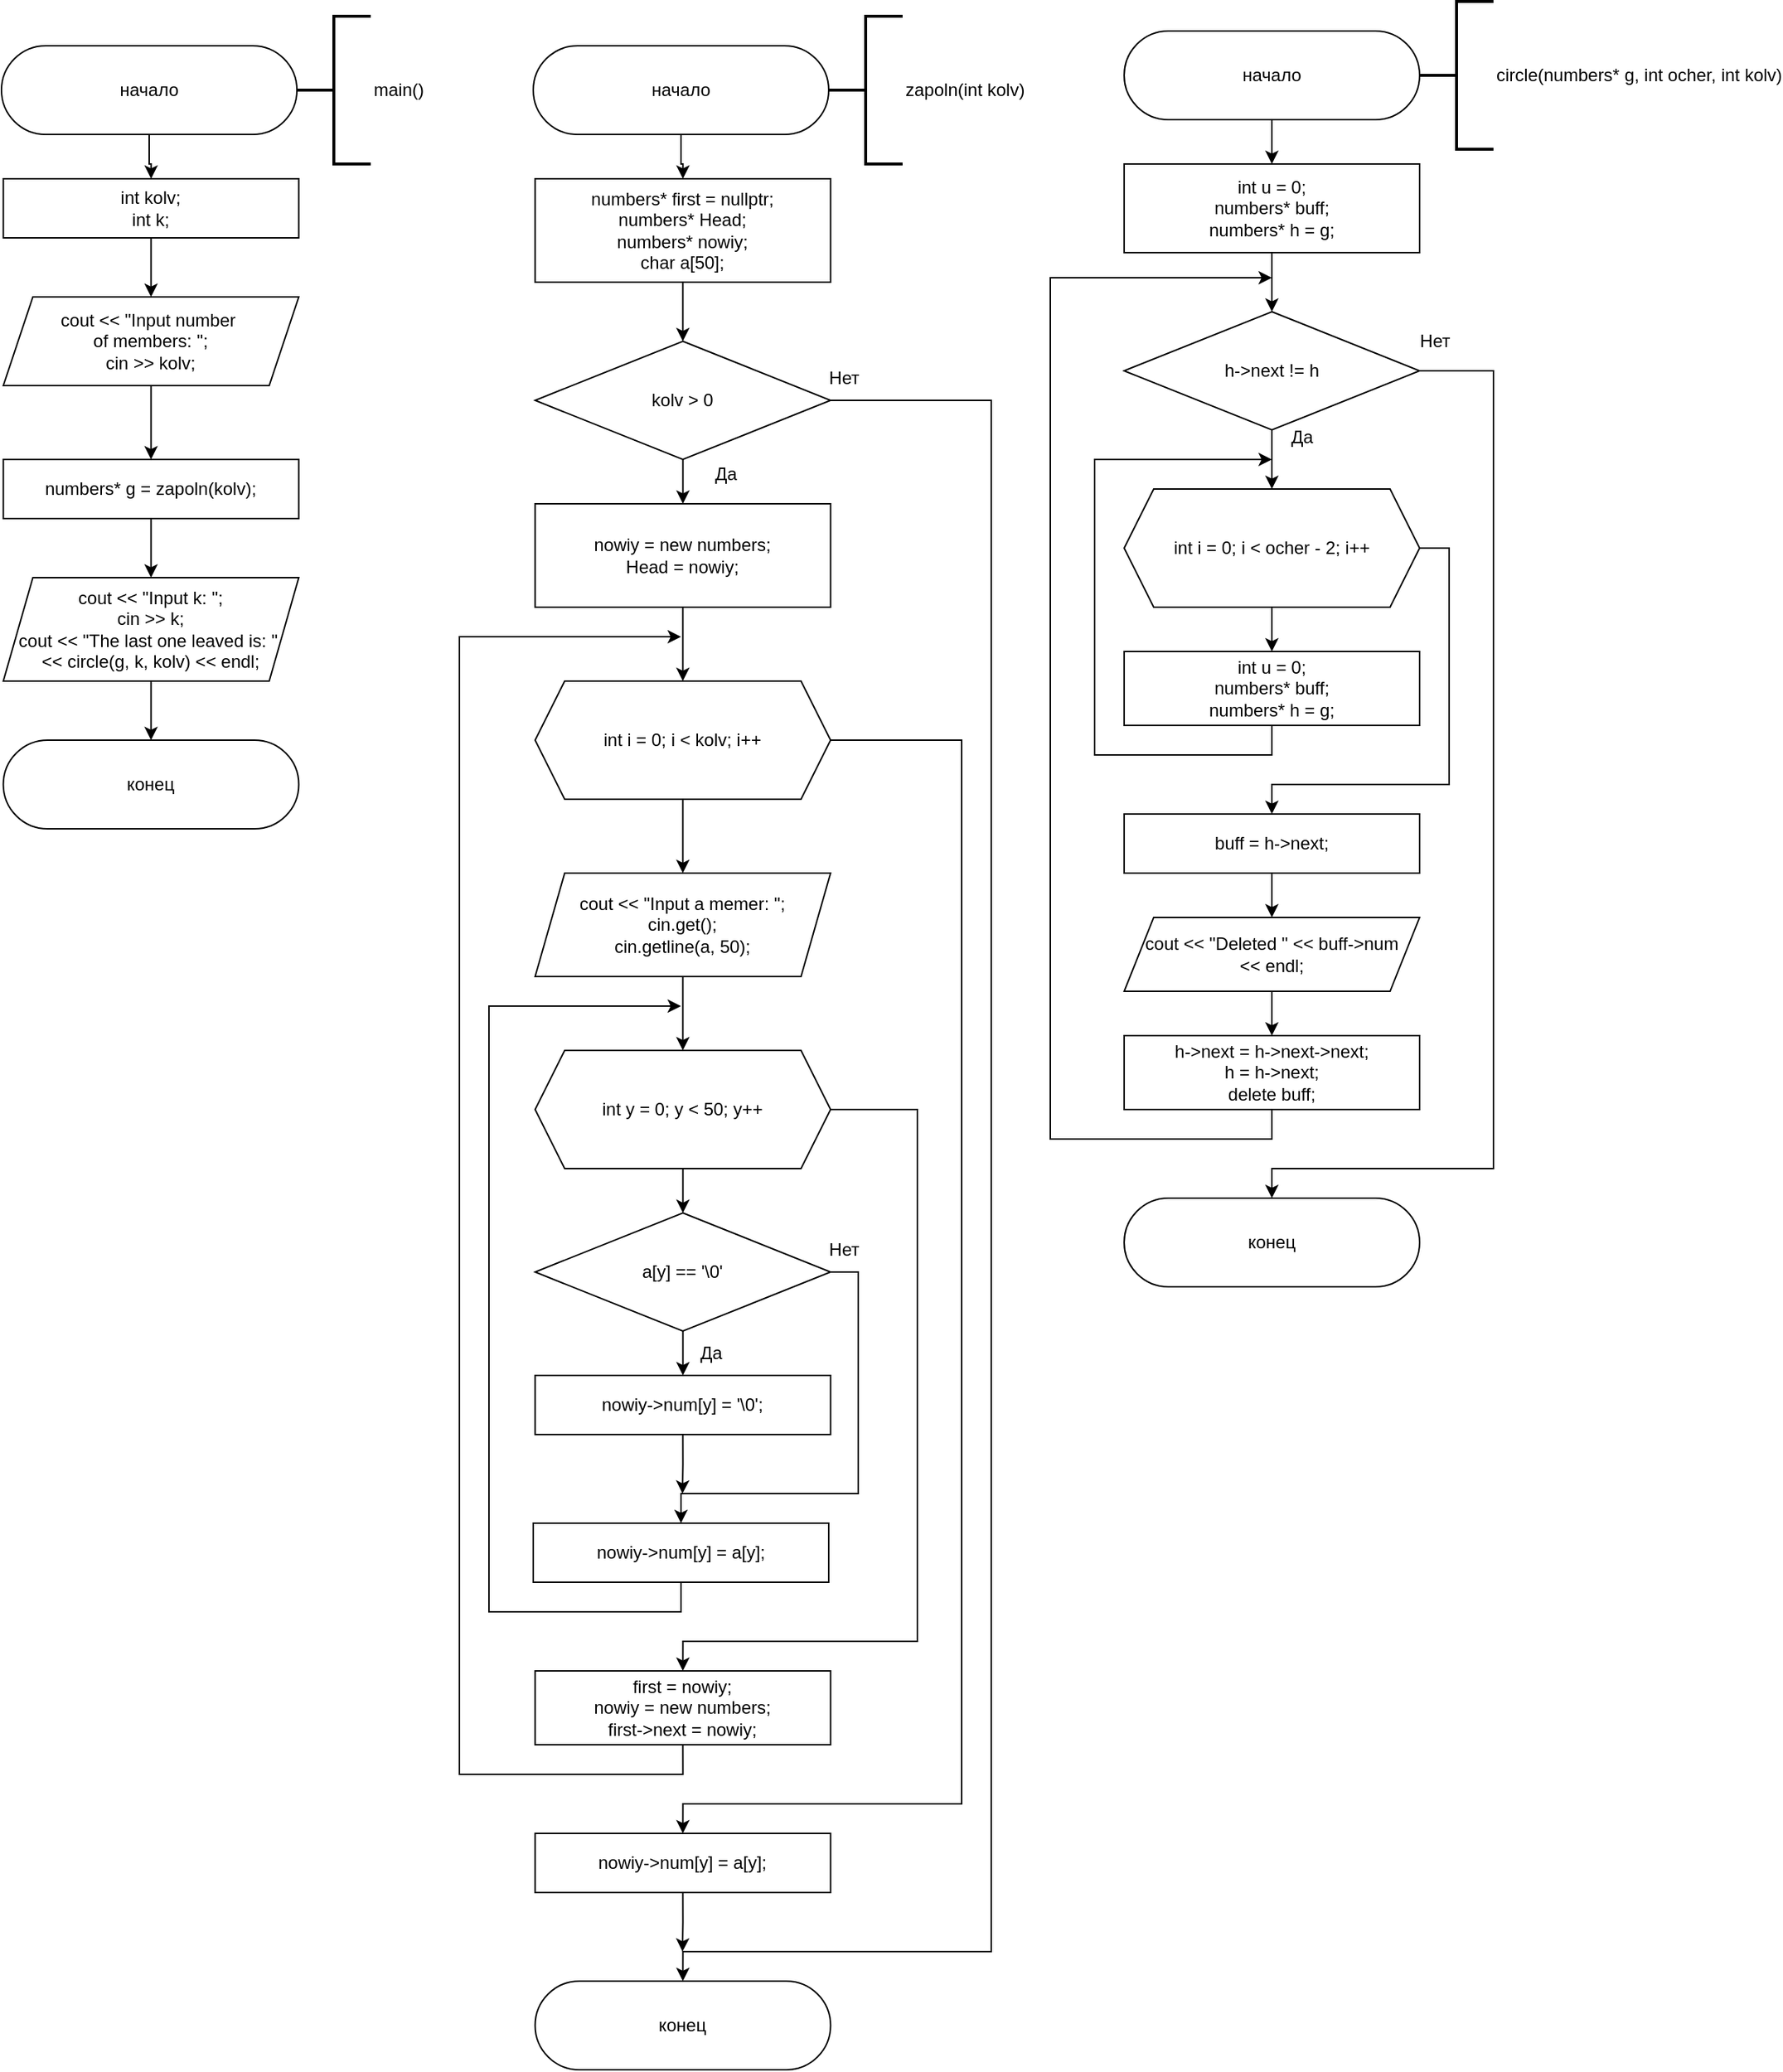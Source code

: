 <mxfile version="21.1.1" type="device">
  <diagram name="Page-1" id="xbSKTqBf5pUAqZdmoA25">
    <mxGraphModel dx="731" dy="1718" grid="1" gridSize="10" guides="1" tooltips="1" connect="1" arrows="1" fold="1" page="1" pageScale="1" pageWidth="850" pageHeight="1100" math="0" shadow="0">
      <root>
        <mxCell id="0" />
        <mxCell id="1" parent="0" />
        <mxCell id="XoFY7Ahva4gUg5IXjVFd-1" value="" style="edgeStyle=orthogonalEdgeStyle;rounded=0;orthogonalLoop=1;jettySize=auto;html=1;" edge="1" parent="1" source="XoFY7Ahva4gUg5IXjVFd-2" target="XoFY7Ahva4gUg5IXjVFd-4">
          <mxGeometry relative="1" as="geometry" />
        </mxCell>
        <mxCell id="XoFY7Ahva4gUg5IXjVFd-2" value="начало" style="rounded=1;whiteSpace=wrap;html=1;arcSize=50;" vertex="1" parent="1">
          <mxGeometry x="80" y="20" width="200" height="60" as="geometry" />
        </mxCell>
        <mxCell id="XoFY7Ahva4gUg5IXjVFd-12" value="" style="edgeStyle=orthogonalEdgeStyle;rounded=0;orthogonalLoop=1;jettySize=auto;html=1;" edge="1" parent="1" source="XoFY7Ahva4gUg5IXjVFd-4" target="XoFY7Ahva4gUg5IXjVFd-11">
          <mxGeometry relative="1" as="geometry" />
        </mxCell>
        <mxCell id="XoFY7Ahva4gUg5IXjVFd-4" value="&lt;div&gt;int kolv;&lt;/div&gt;&lt;div&gt;	int k;&lt;/div&gt;" style="whiteSpace=wrap;html=1;" vertex="1" parent="1">
          <mxGeometry x="81.25" y="110" width="200" height="40" as="geometry" />
        </mxCell>
        <mxCell id="XoFY7Ahva4gUg5IXjVFd-5" value="main()" style="strokeWidth=2;html=1;shape=mxgraph.flowchart.annotation_2;align=left;labelPosition=right;pointerEvents=1;" vertex="1" parent="1">
          <mxGeometry x="280" width="50" height="100" as="geometry" />
        </mxCell>
        <mxCell id="XoFY7Ahva4gUg5IXjVFd-14" value="" style="edgeStyle=orthogonalEdgeStyle;rounded=0;orthogonalLoop=1;jettySize=auto;html=1;" edge="1" parent="1" source="XoFY7Ahva4gUg5IXjVFd-11" target="XoFY7Ahva4gUg5IXjVFd-13">
          <mxGeometry relative="1" as="geometry" />
        </mxCell>
        <mxCell id="XoFY7Ahva4gUg5IXjVFd-11" value="&lt;div&gt;cout &amp;lt;&amp;lt; &quot;Input number&amp;nbsp;&lt;/div&gt;&lt;div&gt;of members: &quot;;&lt;/div&gt;&lt;div&gt;	cin &amp;gt;&amp;gt; kolv;&lt;/div&gt;" style="shape=parallelogram;perimeter=parallelogramPerimeter;whiteSpace=wrap;html=1;fixedSize=1;" vertex="1" parent="1">
          <mxGeometry x="81.25" y="190" width="200" height="60" as="geometry" />
        </mxCell>
        <mxCell id="XoFY7Ahva4gUg5IXjVFd-17" value="" style="edgeStyle=orthogonalEdgeStyle;rounded=0;orthogonalLoop=1;jettySize=auto;html=1;" edge="1" parent="1" source="XoFY7Ahva4gUg5IXjVFd-13" target="XoFY7Ahva4gUg5IXjVFd-15">
          <mxGeometry relative="1" as="geometry" />
        </mxCell>
        <mxCell id="XoFY7Ahva4gUg5IXjVFd-13" value="numbers* g = zapoln(kolv);" style="whiteSpace=wrap;html=1;" vertex="1" parent="1">
          <mxGeometry x="81.25" y="300" width="200" height="40" as="geometry" />
        </mxCell>
        <mxCell id="XoFY7Ahva4gUg5IXjVFd-19" value="" style="edgeStyle=orthogonalEdgeStyle;rounded=0;orthogonalLoop=1;jettySize=auto;html=1;" edge="1" parent="1" source="XoFY7Ahva4gUg5IXjVFd-15" target="XoFY7Ahva4gUg5IXjVFd-18">
          <mxGeometry relative="1" as="geometry" />
        </mxCell>
        <mxCell id="XoFY7Ahva4gUg5IXjVFd-15" value="&lt;div&gt;cout &amp;lt;&amp;lt; &quot;Input k: &quot;;&lt;/div&gt;&lt;div&gt;	cin &amp;gt;&amp;gt; k;&lt;/div&gt;&lt;div&gt;&lt;span style=&quot;&quot;&gt;	&lt;/span&gt;cout &amp;lt;&amp;lt; &quot;The last one leaved&amp;nbsp;&lt;span style=&quot;background-color: initial;&quot;&gt;is: &quot;&amp;nbsp;&lt;/span&gt;&lt;/div&gt;&lt;div&gt;&lt;span style=&quot;background-color: initial;&quot;&gt;&amp;lt;&amp;lt; circle(g, k, kolv) &amp;lt;&amp;lt; endl;&lt;/span&gt;&lt;/div&gt;" style="shape=parallelogram;perimeter=parallelogramPerimeter;whiteSpace=wrap;html=1;fixedSize=1;" vertex="1" parent="1">
          <mxGeometry x="81.25" y="380" width="200" height="70" as="geometry" />
        </mxCell>
        <mxCell id="XoFY7Ahva4gUg5IXjVFd-18" value="конец" style="rounded=1;whiteSpace=wrap;html=1;arcSize=50;" vertex="1" parent="1">
          <mxGeometry x="81.25" y="490" width="200" height="60" as="geometry" />
        </mxCell>
        <mxCell id="XoFY7Ahva4gUg5IXjVFd-20" value="" style="edgeStyle=orthogonalEdgeStyle;rounded=0;orthogonalLoop=1;jettySize=auto;html=1;" edge="1" parent="1" source="XoFY7Ahva4gUg5IXjVFd-21" target="XoFY7Ahva4gUg5IXjVFd-22">
          <mxGeometry relative="1" as="geometry" />
        </mxCell>
        <mxCell id="XoFY7Ahva4gUg5IXjVFd-21" value="начало" style="rounded=1;whiteSpace=wrap;html=1;arcSize=50;" vertex="1" parent="1">
          <mxGeometry x="440" y="20" width="200" height="60" as="geometry" />
        </mxCell>
        <mxCell id="XoFY7Ahva4gUg5IXjVFd-29" value="" style="edgeStyle=orthogonalEdgeStyle;rounded=0;orthogonalLoop=1;jettySize=auto;html=1;" edge="1" parent="1" source="XoFY7Ahva4gUg5IXjVFd-22" target="XoFY7Ahva4gUg5IXjVFd-28">
          <mxGeometry relative="1" as="geometry" />
        </mxCell>
        <mxCell id="XoFY7Ahva4gUg5IXjVFd-22" value="&lt;div&gt;numbers* first = nullptr;&lt;/div&gt;&lt;div&gt;	numbers* Head;&lt;/div&gt;&lt;div&gt;&lt;span style=&quot;&quot;&gt;	&lt;/span&gt;numbers* nowiy;&lt;/div&gt;&lt;div&gt;&lt;span style=&quot;&quot;&gt;	&lt;/span&gt;char a[50];&lt;/div&gt;" style="whiteSpace=wrap;html=1;" vertex="1" parent="1">
          <mxGeometry x="441.25" y="110" width="200" height="70" as="geometry" />
        </mxCell>
        <mxCell id="XoFY7Ahva4gUg5IXjVFd-23" value="zapoln(int kolv)" style="strokeWidth=2;html=1;shape=mxgraph.flowchart.annotation_2;align=left;labelPosition=right;pointerEvents=1;" vertex="1" parent="1">
          <mxGeometry x="640" width="50" height="100" as="geometry" />
        </mxCell>
        <mxCell id="XoFY7Ahva4gUg5IXjVFd-31" value="" style="edgeStyle=orthogonalEdgeStyle;rounded=0;orthogonalLoop=1;jettySize=auto;html=1;" edge="1" parent="1" source="XoFY7Ahva4gUg5IXjVFd-28" target="XoFY7Ahva4gUg5IXjVFd-30">
          <mxGeometry relative="1" as="geometry" />
        </mxCell>
        <mxCell id="XoFY7Ahva4gUg5IXjVFd-58" style="edgeStyle=orthogonalEdgeStyle;rounded=0;orthogonalLoop=1;jettySize=auto;html=1;exitX=1;exitY=0.5;exitDx=0;exitDy=0;entryX=0.5;entryY=0;entryDx=0;entryDy=0;" edge="1" parent="1" source="XoFY7Ahva4gUg5IXjVFd-28" target="XoFY7Ahva4gUg5IXjVFd-56">
          <mxGeometry relative="1" as="geometry">
            <mxPoint x="740" y="1321.6" as="targetPoint" />
            <Array as="points">
              <mxPoint x="750" y="260" />
              <mxPoint x="750" y="1310" />
              <mxPoint x="541" y="1310" />
            </Array>
          </mxGeometry>
        </mxCell>
        <mxCell id="XoFY7Ahva4gUg5IXjVFd-28" value="kolv &amp;gt; 0" style="rhombus;whiteSpace=wrap;html=1;" vertex="1" parent="1">
          <mxGeometry x="441.25" y="220" width="200" height="80" as="geometry" />
        </mxCell>
        <mxCell id="XoFY7Ahva4gUg5IXjVFd-36" value="" style="edgeStyle=orthogonalEdgeStyle;rounded=0;orthogonalLoop=1;jettySize=auto;html=1;" edge="1" parent="1" source="XoFY7Ahva4gUg5IXjVFd-30" target="XoFY7Ahva4gUg5IXjVFd-35">
          <mxGeometry relative="1" as="geometry" />
        </mxCell>
        <mxCell id="XoFY7Ahva4gUg5IXjVFd-30" value="&lt;div&gt;nowiy = new numbers;&lt;/div&gt;&lt;div&gt;		Head = nowiy;&lt;/div&gt;" style="whiteSpace=wrap;html=1;" vertex="1" parent="1">
          <mxGeometry x="441.25" y="330" width="200" height="70" as="geometry" />
        </mxCell>
        <mxCell id="XoFY7Ahva4gUg5IXjVFd-32" value="Да" style="text;html=1;align=center;verticalAlign=middle;resizable=0;points=[];autosize=1;strokeColor=none;fillColor=none;" vertex="1" parent="1">
          <mxGeometry x="550" y="295" width="40" height="30" as="geometry" />
        </mxCell>
        <mxCell id="XoFY7Ahva4gUg5IXjVFd-34" value="Нет" style="text;html=1;align=center;verticalAlign=middle;resizable=0;points=[];autosize=1;strokeColor=none;fillColor=none;" vertex="1" parent="1">
          <mxGeometry x="630" y="230" width="40" height="30" as="geometry" />
        </mxCell>
        <mxCell id="XoFY7Ahva4gUg5IXjVFd-38" value="" style="edgeStyle=orthogonalEdgeStyle;rounded=0;orthogonalLoop=1;jettySize=auto;html=1;" edge="1" parent="1" source="XoFY7Ahva4gUg5IXjVFd-35" target="XoFY7Ahva4gUg5IXjVFd-37">
          <mxGeometry relative="1" as="geometry" />
        </mxCell>
        <mxCell id="XoFY7Ahva4gUg5IXjVFd-39" style="edgeStyle=orthogonalEdgeStyle;rounded=0;orthogonalLoop=1;jettySize=auto;html=1;exitX=1;exitY=0.5;exitDx=0;exitDy=0;entryX=0.5;entryY=0;entryDx=0;entryDy=0;" edge="1" parent="1" source="XoFY7Ahva4gUg5IXjVFd-35" target="XoFY7Ahva4gUg5IXjVFd-54">
          <mxGeometry relative="1" as="geometry">
            <mxPoint x="720" y="1190" as="targetPoint" />
            <Array as="points">
              <mxPoint x="730" y="490" />
              <mxPoint x="730" y="1210" />
              <mxPoint x="541" y="1210" />
            </Array>
          </mxGeometry>
        </mxCell>
        <mxCell id="XoFY7Ahva4gUg5IXjVFd-35" value="int i = 0; i &amp;lt; kolv; i++" style="shape=hexagon;perimeter=hexagonPerimeter2;whiteSpace=wrap;html=1;fixedSize=1;" vertex="1" parent="1">
          <mxGeometry x="441.25" y="450" width="200" height="80" as="geometry" />
        </mxCell>
        <mxCell id="XoFY7Ahva4gUg5IXjVFd-41" value="" style="edgeStyle=orthogonalEdgeStyle;rounded=0;orthogonalLoop=1;jettySize=auto;html=1;" edge="1" parent="1" source="XoFY7Ahva4gUg5IXjVFd-37" target="XoFY7Ahva4gUg5IXjVFd-40">
          <mxGeometry relative="1" as="geometry" />
        </mxCell>
        <mxCell id="XoFY7Ahva4gUg5IXjVFd-37" value="&lt;div&gt;cout &amp;lt;&amp;lt; &quot;Input a memer: &quot;;&lt;/div&gt;&lt;div&gt;		cin.get();&lt;/div&gt;&lt;div&gt;&lt;span style=&quot;&quot;&gt;		&lt;/span&gt;cin.getline(a, 50);&lt;/div&gt;" style="shape=parallelogram;perimeter=parallelogramPerimeter;whiteSpace=wrap;html=1;fixedSize=1;" vertex="1" parent="1">
          <mxGeometry x="441.25" y="580" width="200" height="70" as="geometry" />
        </mxCell>
        <mxCell id="XoFY7Ahva4gUg5IXjVFd-43" value="" style="edgeStyle=orthogonalEdgeStyle;rounded=0;orthogonalLoop=1;jettySize=auto;html=1;" edge="1" parent="1" source="XoFY7Ahva4gUg5IXjVFd-40" target="XoFY7Ahva4gUg5IXjVFd-42">
          <mxGeometry relative="1" as="geometry" />
        </mxCell>
        <mxCell id="XoFY7Ahva4gUg5IXjVFd-52" style="edgeStyle=orthogonalEdgeStyle;rounded=0;orthogonalLoop=1;jettySize=auto;html=1;exitX=1;exitY=0.5;exitDx=0;exitDy=0;entryX=0.5;entryY=0;entryDx=0;entryDy=0;" edge="1" parent="1" source="XoFY7Ahva4gUg5IXjVFd-40" target="XoFY7Ahva4gUg5IXjVFd-51">
          <mxGeometry relative="1" as="geometry">
            <mxPoint x="690" y="1104.8" as="targetPoint" />
            <Array as="points">
              <mxPoint x="700" y="740" />
              <mxPoint x="700" y="1100" />
              <mxPoint x="541" y="1100" />
            </Array>
          </mxGeometry>
        </mxCell>
        <mxCell id="XoFY7Ahva4gUg5IXjVFd-40" value="int y = 0; y &amp;lt; 50; y++" style="shape=hexagon;perimeter=hexagonPerimeter2;whiteSpace=wrap;html=1;fixedSize=1;" vertex="1" parent="1">
          <mxGeometry x="441.25" y="700" width="200" height="80" as="geometry" />
        </mxCell>
        <mxCell id="XoFY7Ahva4gUg5IXjVFd-45" value="" style="edgeStyle=orthogonalEdgeStyle;rounded=0;orthogonalLoop=1;jettySize=auto;html=1;" edge="1" parent="1" source="XoFY7Ahva4gUg5IXjVFd-42" target="XoFY7Ahva4gUg5IXjVFd-44">
          <mxGeometry relative="1" as="geometry" />
        </mxCell>
        <mxCell id="XoFY7Ahva4gUg5IXjVFd-47" style="edgeStyle=orthogonalEdgeStyle;rounded=0;orthogonalLoop=1;jettySize=auto;html=1;exitX=1;exitY=0.5;exitDx=0;exitDy=0;entryX=0.5;entryY=0;entryDx=0;entryDy=0;" edge="1" parent="1" source="XoFY7Ahva4gUg5IXjVFd-42" target="XoFY7Ahva4gUg5IXjVFd-48">
          <mxGeometry relative="1" as="geometry">
            <mxPoint x="676" y="980" as="targetPoint" />
            <Array as="points">
              <mxPoint x="660" y="850" />
              <mxPoint x="660" y="1000" />
              <mxPoint x="540" y="1000" />
            </Array>
          </mxGeometry>
        </mxCell>
        <mxCell id="XoFY7Ahva4gUg5IXjVFd-42" value="a[y] == &#39;\0&#39;" style="rhombus;whiteSpace=wrap;html=1;" vertex="1" parent="1">
          <mxGeometry x="441.25" y="810" width="200" height="80" as="geometry" />
        </mxCell>
        <mxCell id="XoFY7Ahva4gUg5IXjVFd-49" style="edgeStyle=orthogonalEdgeStyle;rounded=0;orthogonalLoop=1;jettySize=auto;html=1;exitX=0.5;exitY=1;exitDx=0;exitDy=0;" edge="1" parent="1" source="XoFY7Ahva4gUg5IXjVFd-44">
          <mxGeometry relative="1" as="geometry">
            <mxPoint x="541" y="1000" as="targetPoint" />
          </mxGeometry>
        </mxCell>
        <mxCell id="XoFY7Ahva4gUg5IXjVFd-44" value="nowiy-&amp;gt;num[y] = &#39;\0&#39;;" style="whiteSpace=wrap;html=1;" vertex="1" parent="1">
          <mxGeometry x="441.25" y="920" width="200" height="40" as="geometry" />
        </mxCell>
        <mxCell id="XoFY7Ahva4gUg5IXjVFd-46" value="Да" style="text;html=1;align=center;verticalAlign=middle;resizable=0;points=[];autosize=1;strokeColor=none;fillColor=none;" vertex="1" parent="1">
          <mxGeometry x="540" y="890" width="40" height="30" as="geometry" />
        </mxCell>
        <mxCell id="XoFY7Ahva4gUg5IXjVFd-50" style="edgeStyle=orthogonalEdgeStyle;rounded=0;orthogonalLoop=1;jettySize=auto;html=1;exitX=0.5;exitY=1;exitDx=0;exitDy=0;" edge="1" parent="1" source="XoFY7Ahva4gUg5IXjVFd-48">
          <mxGeometry relative="1" as="geometry">
            <mxPoint x="540" y="670" as="targetPoint" />
            <Array as="points">
              <mxPoint x="540" y="1080" />
              <mxPoint x="410" y="1080" />
              <mxPoint x="410" y="670" />
            </Array>
          </mxGeometry>
        </mxCell>
        <mxCell id="XoFY7Ahva4gUg5IXjVFd-48" value="nowiy-&amp;gt;num[y] = a[y];" style="whiteSpace=wrap;html=1;" vertex="1" parent="1">
          <mxGeometry x="440" y="1020" width="200" height="40" as="geometry" />
        </mxCell>
        <mxCell id="XoFY7Ahva4gUg5IXjVFd-55" style="edgeStyle=orthogonalEdgeStyle;rounded=0;orthogonalLoop=1;jettySize=auto;html=1;exitX=0.5;exitY=1;exitDx=0;exitDy=0;" edge="1" parent="1" source="XoFY7Ahva4gUg5IXjVFd-51">
          <mxGeometry relative="1" as="geometry">
            <mxPoint x="540" y="420" as="targetPoint" />
            <Array as="points">
              <mxPoint x="541" y="1190" />
              <mxPoint x="390" y="1190" />
              <mxPoint x="390" y="420" />
            </Array>
          </mxGeometry>
        </mxCell>
        <mxCell id="XoFY7Ahva4gUg5IXjVFd-51" value="&lt;div&gt;first = nowiy;&lt;/div&gt;&lt;div&gt;		nowiy = new numbers;&lt;/div&gt;&lt;div&gt;&lt;span style=&quot;&quot;&gt;		&lt;/span&gt;first-&amp;gt;next = nowiy;&lt;/div&gt;" style="whiteSpace=wrap;html=1;" vertex="1" parent="1">
          <mxGeometry x="441.25" y="1120" width="200" height="50" as="geometry" />
        </mxCell>
        <mxCell id="XoFY7Ahva4gUg5IXjVFd-60" style="edgeStyle=orthogonalEdgeStyle;rounded=0;orthogonalLoop=1;jettySize=auto;html=1;exitX=0.5;exitY=1;exitDx=0;exitDy=0;" edge="1" parent="1" source="XoFY7Ahva4gUg5IXjVFd-54">
          <mxGeometry relative="1" as="geometry">
            <mxPoint x="541" y="1310" as="targetPoint" />
          </mxGeometry>
        </mxCell>
        <mxCell id="XoFY7Ahva4gUg5IXjVFd-54" value="nowiy-&amp;gt;num[y] = a[y];" style="whiteSpace=wrap;html=1;" vertex="1" parent="1">
          <mxGeometry x="441.25" y="1230" width="200" height="40" as="geometry" />
        </mxCell>
        <mxCell id="XoFY7Ahva4gUg5IXjVFd-56" value="конец" style="rounded=1;whiteSpace=wrap;html=1;arcSize=50;" vertex="1" parent="1">
          <mxGeometry x="441.25" y="1330" width="200" height="60" as="geometry" />
        </mxCell>
        <mxCell id="XoFY7Ahva4gUg5IXjVFd-61" value="" style="edgeStyle=orthogonalEdgeStyle;rounded=0;orthogonalLoop=1;jettySize=auto;html=1;" edge="1" parent="1" source="XoFY7Ahva4gUg5IXjVFd-62" target="XoFY7Ahva4gUg5IXjVFd-63">
          <mxGeometry relative="1" as="geometry" />
        </mxCell>
        <mxCell id="XoFY7Ahva4gUg5IXjVFd-62" value="начало" style="rounded=1;whiteSpace=wrap;html=1;arcSize=50;" vertex="1" parent="1">
          <mxGeometry x="840" y="10" width="200" height="60" as="geometry" />
        </mxCell>
        <mxCell id="XoFY7Ahva4gUg5IXjVFd-66" value="" style="edgeStyle=orthogonalEdgeStyle;rounded=0;orthogonalLoop=1;jettySize=auto;html=1;" edge="1" parent="1" source="XoFY7Ahva4gUg5IXjVFd-63" target="XoFY7Ahva4gUg5IXjVFd-65">
          <mxGeometry relative="1" as="geometry" />
        </mxCell>
        <mxCell id="XoFY7Ahva4gUg5IXjVFd-63" value="&lt;div&gt;int u = 0;&lt;/div&gt;&lt;div&gt;	numbers* buff;&lt;/div&gt;&lt;div&gt;&lt;span style=&quot;&quot;&gt;	&lt;/span&gt;numbers* h = g;&lt;/div&gt;" style="whiteSpace=wrap;html=1;" vertex="1" parent="1">
          <mxGeometry x="840" y="100" width="200" height="60" as="geometry" />
        </mxCell>
        <mxCell id="XoFY7Ahva4gUg5IXjVFd-64" value="circle(numbers* g, int ocher, int kolv)" style="strokeWidth=2;html=1;shape=mxgraph.flowchart.annotation_2;align=left;labelPosition=right;pointerEvents=1;" vertex="1" parent="1">
          <mxGeometry x="1040" y="-10" width="50" height="100" as="geometry" />
        </mxCell>
        <mxCell id="XoFY7Ahva4gUg5IXjVFd-69" value="" style="edgeStyle=orthogonalEdgeStyle;rounded=0;orthogonalLoop=1;jettySize=auto;html=1;" edge="1" parent="1" source="XoFY7Ahva4gUg5IXjVFd-65" target="XoFY7Ahva4gUg5IXjVFd-68">
          <mxGeometry relative="1" as="geometry" />
        </mxCell>
        <mxCell id="XoFY7Ahva4gUg5IXjVFd-83" style="edgeStyle=orthogonalEdgeStyle;rounded=0;orthogonalLoop=1;jettySize=auto;html=1;exitX=1;exitY=0.5;exitDx=0;exitDy=0;entryX=0.5;entryY=0;entryDx=0;entryDy=0;" edge="1" parent="1" source="XoFY7Ahva4gUg5IXjVFd-65" target="XoFY7Ahva4gUg5IXjVFd-81">
          <mxGeometry relative="1" as="geometry">
            <mxPoint x="1070" y="780" as="targetPoint" />
            <Array as="points">
              <mxPoint x="1090" y="240" />
              <mxPoint x="1090" y="780" />
              <mxPoint x="940" y="780" />
            </Array>
          </mxGeometry>
        </mxCell>
        <mxCell id="XoFY7Ahva4gUg5IXjVFd-65" value="h-&amp;gt;next != h" style="rhombus;whiteSpace=wrap;html=1;" vertex="1" parent="1">
          <mxGeometry x="840" y="200" width="200" height="80" as="geometry" />
        </mxCell>
        <mxCell id="XoFY7Ahva4gUg5IXjVFd-67" value="Нет" style="text;html=1;align=center;verticalAlign=middle;resizable=0;points=[];autosize=1;strokeColor=none;fillColor=none;" vertex="1" parent="1">
          <mxGeometry x="630" y="820" width="40" height="30" as="geometry" />
        </mxCell>
        <mxCell id="XoFY7Ahva4gUg5IXjVFd-71" value="" style="edgeStyle=orthogonalEdgeStyle;rounded=0;orthogonalLoop=1;jettySize=auto;html=1;" edge="1" parent="1" source="XoFY7Ahva4gUg5IXjVFd-68" target="XoFY7Ahva4gUg5IXjVFd-70">
          <mxGeometry relative="1" as="geometry" />
        </mxCell>
        <mxCell id="XoFY7Ahva4gUg5IXjVFd-75" style="edgeStyle=orthogonalEdgeStyle;rounded=0;orthogonalLoop=1;jettySize=auto;html=1;exitX=1;exitY=0.5;exitDx=0;exitDy=0;entryX=0.5;entryY=0;entryDx=0;entryDy=0;" edge="1" parent="1" source="XoFY7Ahva4gUg5IXjVFd-68" target="XoFY7Ahva4gUg5IXjVFd-74">
          <mxGeometry relative="1" as="geometry">
            <Array as="points">
              <mxPoint x="1060" y="360" />
              <mxPoint x="1060" y="520" />
              <mxPoint x="940" y="520" />
            </Array>
          </mxGeometry>
        </mxCell>
        <mxCell id="XoFY7Ahva4gUg5IXjVFd-68" value="int i = 0; i &amp;lt; ocher - 2; i++" style="shape=hexagon;perimeter=hexagonPerimeter2;whiteSpace=wrap;html=1;fixedSize=1;" vertex="1" parent="1">
          <mxGeometry x="840" y="320" width="200" height="80" as="geometry" />
        </mxCell>
        <mxCell id="XoFY7Ahva4gUg5IXjVFd-73" style="edgeStyle=orthogonalEdgeStyle;rounded=0;orthogonalLoop=1;jettySize=auto;html=1;exitX=0.5;exitY=1;exitDx=0;exitDy=0;" edge="1" parent="1" source="XoFY7Ahva4gUg5IXjVFd-70">
          <mxGeometry relative="1" as="geometry">
            <mxPoint x="940" y="300" as="targetPoint" />
            <Array as="points">
              <mxPoint x="940" y="500" />
              <mxPoint x="820" y="500" />
              <mxPoint x="820" y="300" />
            </Array>
          </mxGeometry>
        </mxCell>
        <mxCell id="XoFY7Ahva4gUg5IXjVFd-70" value="&lt;div&gt;int u = 0;&lt;/div&gt;&lt;div&gt;	numbers* buff;&lt;/div&gt;&lt;div&gt;&lt;span style=&quot;&quot;&gt;	&lt;/span&gt;numbers* h = g;&lt;/div&gt;" style="whiteSpace=wrap;html=1;" vertex="1" parent="1">
          <mxGeometry x="840" y="430" width="200" height="50" as="geometry" />
        </mxCell>
        <mxCell id="XoFY7Ahva4gUg5IXjVFd-72" value="Да" style="text;html=1;align=center;verticalAlign=middle;resizable=0;points=[];autosize=1;strokeColor=none;fillColor=none;" vertex="1" parent="1">
          <mxGeometry x="940" y="270" width="40" height="30" as="geometry" />
        </mxCell>
        <mxCell id="XoFY7Ahva4gUg5IXjVFd-77" value="" style="edgeStyle=orthogonalEdgeStyle;rounded=0;orthogonalLoop=1;jettySize=auto;html=1;" edge="1" parent="1" source="XoFY7Ahva4gUg5IXjVFd-74" target="XoFY7Ahva4gUg5IXjVFd-76">
          <mxGeometry relative="1" as="geometry" />
        </mxCell>
        <mxCell id="XoFY7Ahva4gUg5IXjVFd-74" value="buff = h-&amp;gt;next;" style="whiteSpace=wrap;html=1;" vertex="1" parent="1">
          <mxGeometry x="840" y="540" width="200" height="40" as="geometry" />
        </mxCell>
        <mxCell id="XoFY7Ahva4gUg5IXjVFd-79" value="" style="edgeStyle=orthogonalEdgeStyle;rounded=0;orthogonalLoop=1;jettySize=auto;html=1;" edge="1" parent="1" source="XoFY7Ahva4gUg5IXjVFd-76" target="XoFY7Ahva4gUg5IXjVFd-78">
          <mxGeometry relative="1" as="geometry" />
        </mxCell>
        <mxCell id="XoFY7Ahva4gUg5IXjVFd-76" value="cout &amp;lt;&amp;lt; &quot;Deleted &quot; &amp;lt;&amp;lt; buff-&amp;gt;num &lt;br&gt;&amp;lt;&amp;lt; endl;" style="shape=parallelogram;perimeter=parallelogramPerimeter;whiteSpace=wrap;html=1;fixedSize=1;" vertex="1" parent="1">
          <mxGeometry x="840" y="610" width="200" height="50" as="geometry" />
        </mxCell>
        <mxCell id="XoFY7Ahva4gUg5IXjVFd-84" style="edgeStyle=orthogonalEdgeStyle;rounded=0;orthogonalLoop=1;jettySize=auto;html=1;exitX=0.5;exitY=1;exitDx=0;exitDy=0;" edge="1" parent="1" source="XoFY7Ahva4gUg5IXjVFd-78">
          <mxGeometry relative="1" as="geometry">
            <mxPoint x="940" y="177" as="targetPoint" />
            <Array as="points">
              <mxPoint x="940" y="760" />
              <mxPoint x="790" y="760" />
              <mxPoint x="790" y="177" />
            </Array>
          </mxGeometry>
        </mxCell>
        <mxCell id="XoFY7Ahva4gUg5IXjVFd-78" value="&lt;div&gt;h-&amp;gt;next = h-&amp;gt;next-&amp;gt;next;&lt;/div&gt;&lt;div&gt;		h = h-&amp;gt;next;&lt;/div&gt;&lt;div&gt;&lt;span style=&quot;&quot;&gt;		&lt;/span&gt;delete buff;&lt;/div&gt;" style="whiteSpace=wrap;html=1;" vertex="1" parent="1">
          <mxGeometry x="840" y="690" width="200" height="50" as="geometry" />
        </mxCell>
        <mxCell id="XoFY7Ahva4gUg5IXjVFd-81" value="конец" style="rounded=1;whiteSpace=wrap;html=1;arcSize=50;" vertex="1" parent="1">
          <mxGeometry x="840" y="800" width="200" height="60" as="geometry" />
        </mxCell>
        <mxCell id="XoFY7Ahva4gUg5IXjVFd-86" value="Нет" style="text;html=1;align=center;verticalAlign=middle;resizable=0;points=[];autosize=1;strokeColor=none;fillColor=none;" vertex="1" parent="1">
          <mxGeometry x="1030" y="205" width="40" height="30" as="geometry" />
        </mxCell>
      </root>
    </mxGraphModel>
  </diagram>
</mxfile>
